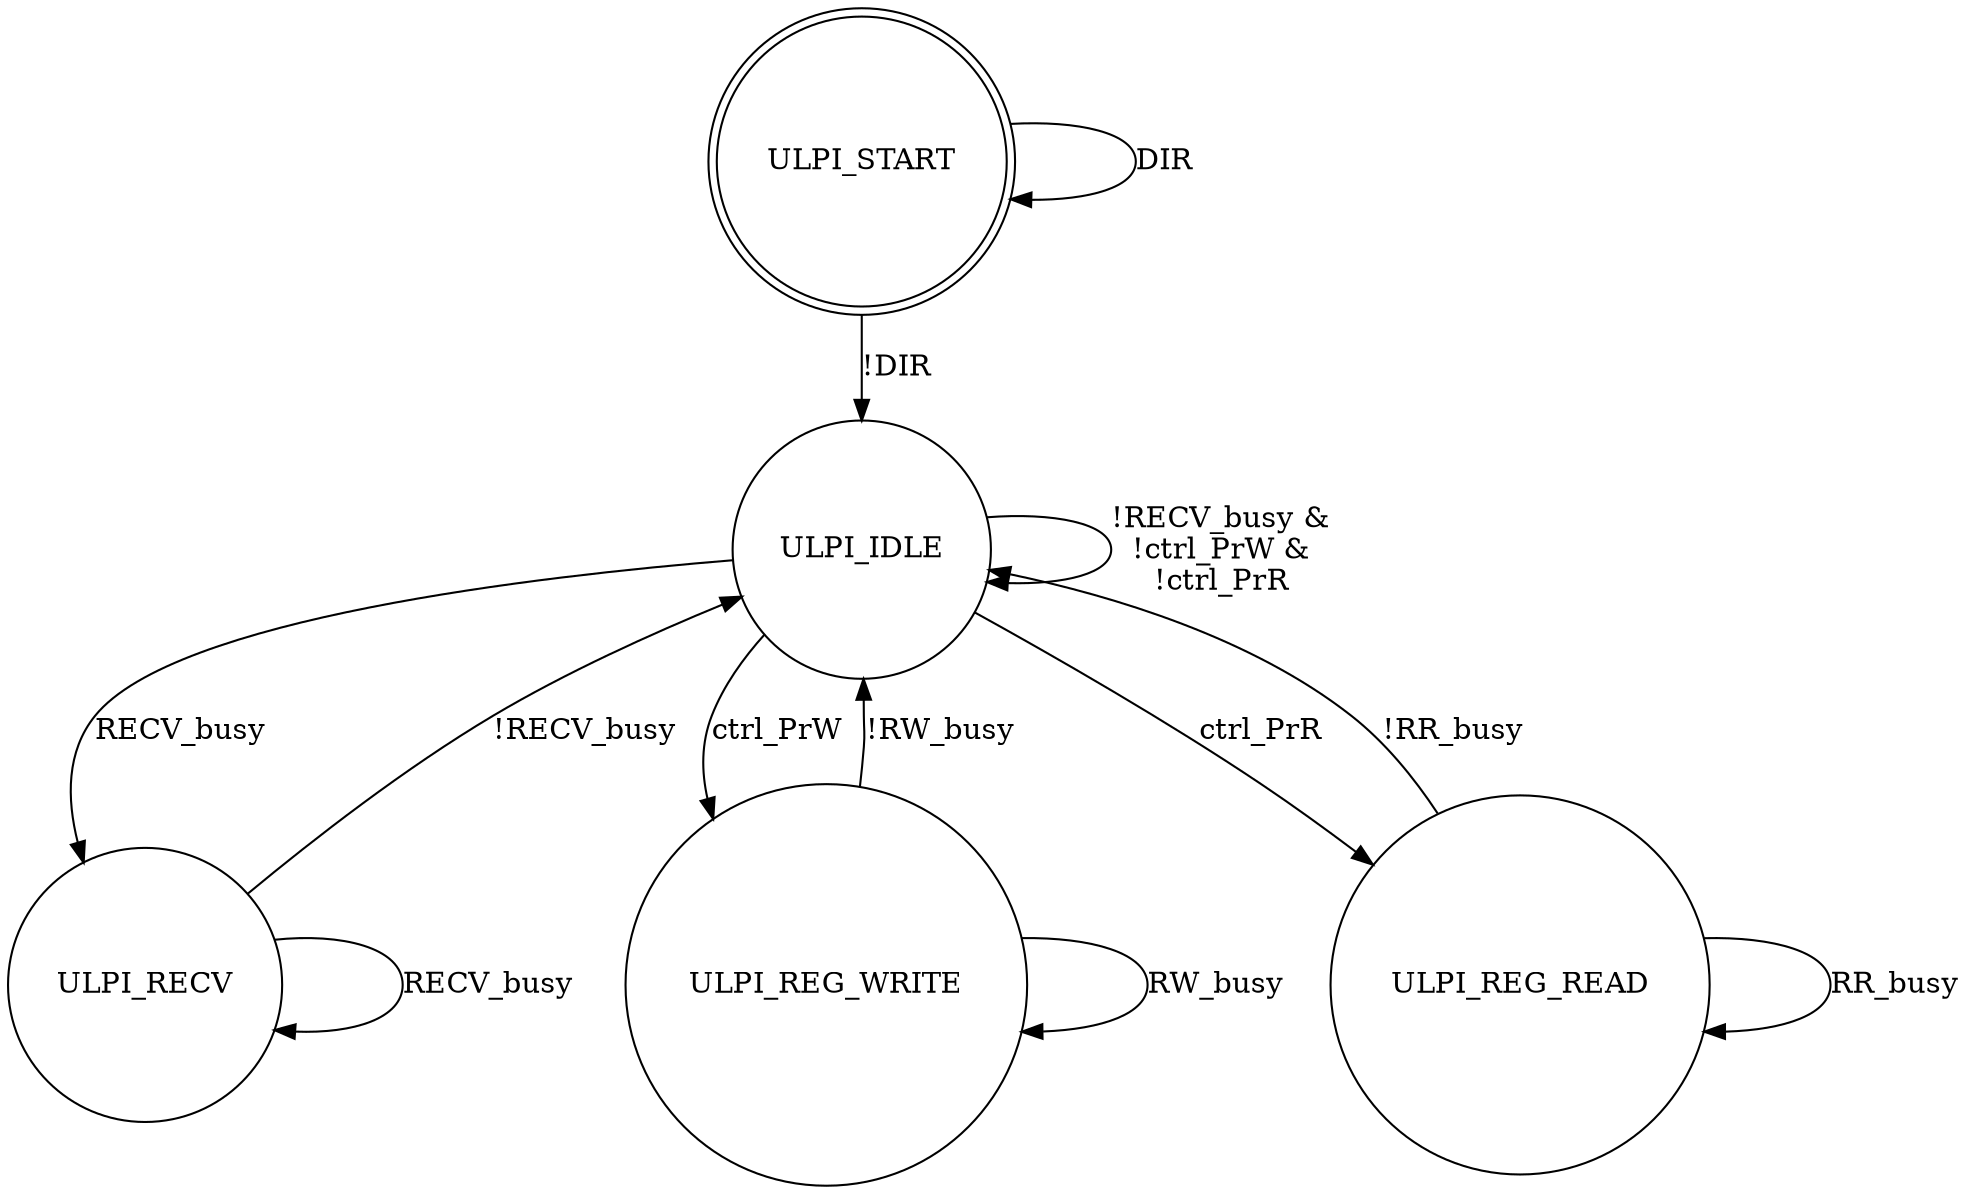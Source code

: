 digraph ULPI_states
{
    // label = "ULPI states machine";
    nodesep = 0.8;
    splines="spline";

    a [label="ULPI_START", shape="doublecircle"];
    b [label="ULPI_IDLE", shape="circle"];
    c [label="ULPI_RECV", shape="circle"];
    d [label="ULPI_REG_WRITE", shape="circle"];
    e [label="ULPI_REG_READ", shape="circle"];

    a -> a [label="DIR"];
    a -> b [label="!DIR"];

    b -> c [label="RECV_busy"];
    b -> d [label="ctrl_PrW"];
    b -> e [label="ctrl_PrR"];
    b -> b [label="
!RECV_busy &
!ctrl_PrW &
!ctrl_PrR
                  "];

    c -> b [label="!RECV_busy"];
    c -> c [label="RECV_busy"];

    d -> b [label="!RW_busy"];
    d -> d [label="RW_busy"];

    e -> b [label="!RR_busy"];
    e -> e [label="RR_busy"];
}